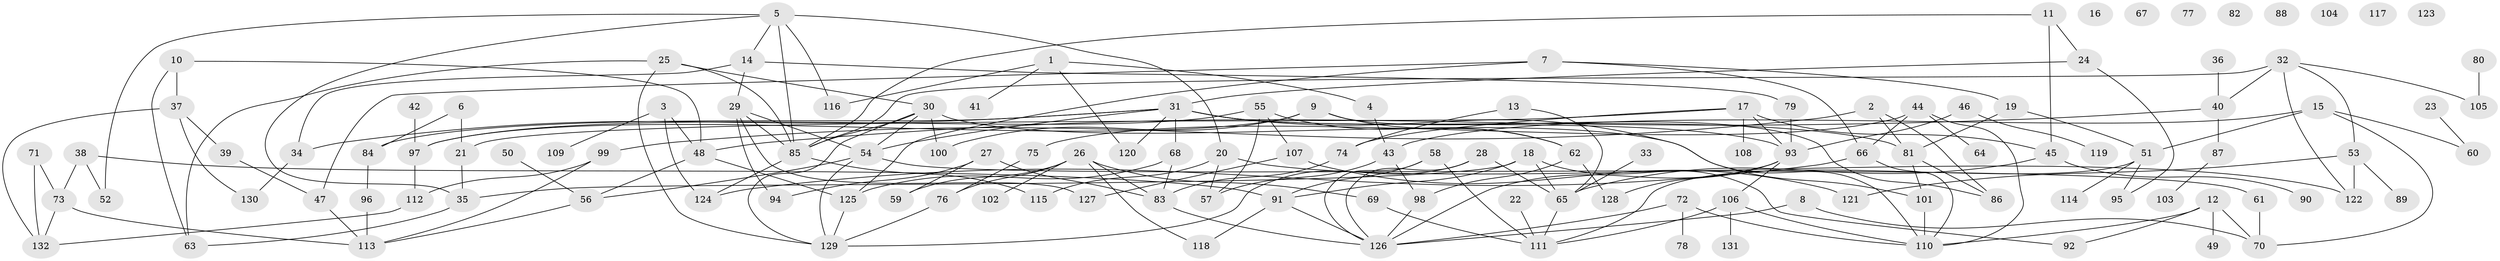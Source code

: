 // coarse degree distribution, {0: 0.20512820512820512, 3: 0.15384615384615385, 4: 0.07692307692307693, 1: 0.2564102564102564, 2: 0.15384615384615385, 6: 0.02564102564102564, 12: 0.02564102564102564, 9: 0.02564102564102564, 14: 0.05128205128205128, 5: 0.02564102564102564}
// Generated by graph-tools (version 1.1) at 2025/43/03/04/25 21:43:41]
// undirected, 132 vertices, 196 edges
graph export_dot {
graph [start="1"]
  node [color=gray90,style=filled];
  1;
  2;
  3;
  4;
  5;
  6;
  7;
  8;
  9;
  10;
  11;
  12;
  13;
  14;
  15;
  16;
  17;
  18;
  19;
  20;
  21;
  22;
  23;
  24;
  25;
  26;
  27;
  28;
  29;
  30;
  31;
  32;
  33;
  34;
  35;
  36;
  37;
  38;
  39;
  40;
  41;
  42;
  43;
  44;
  45;
  46;
  47;
  48;
  49;
  50;
  51;
  52;
  53;
  54;
  55;
  56;
  57;
  58;
  59;
  60;
  61;
  62;
  63;
  64;
  65;
  66;
  67;
  68;
  69;
  70;
  71;
  72;
  73;
  74;
  75;
  76;
  77;
  78;
  79;
  80;
  81;
  82;
  83;
  84;
  85;
  86;
  87;
  88;
  89;
  90;
  91;
  92;
  93;
  94;
  95;
  96;
  97;
  98;
  99;
  100;
  101;
  102;
  103;
  104;
  105;
  106;
  107;
  108;
  109;
  110;
  111;
  112;
  113;
  114;
  115;
  116;
  117;
  118;
  119;
  120;
  121;
  122;
  123;
  124;
  125;
  126;
  127;
  128;
  129;
  130;
  131;
  132;
  1 -- 4;
  1 -- 41;
  1 -- 116;
  1 -- 120;
  2 -- 81;
  2 -- 86;
  2 -- 99;
  3 -- 48;
  3 -- 109;
  3 -- 124;
  4 -- 43;
  5 -- 14;
  5 -- 20;
  5 -- 35;
  5 -- 52;
  5 -- 85;
  5 -- 116;
  6 -- 21;
  6 -- 84;
  7 -- 19;
  7 -- 47;
  7 -- 66;
  7 -- 125;
  8 -- 70;
  8 -- 126;
  9 -- 62;
  9 -- 86;
  9 -- 97;
  9 -- 100;
  10 -- 37;
  10 -- 48;
  10 -- 63;
  11 -- 24;
  11 -- 45;
  11 -- 85;
  12 -- 49;
  12 -- 70;
  12 -- 92;
  12 -- 110;
  13 -- 65;
  13 -- 74;
  14 -- 29;
  14 -- 34;
  14 -- 79;
  15 -- 43;
  15 -- 51;
  15 -- 60;
  15 -- 70;
  17 -- 21;
  17 -- 45;
  17 -- 74;
  17 -- 93;
  17 -- 108;
  18 -- 35;
  18 -- 65;
  18 -- 91;
  18 -- 92;
  19 -- 51;
  19 -- 81;
  20 -- 57;
  20 -- 115;
  20 -- 122;
  21 -- 35;
  22 -- 111;
  23 -- 60;
  24 -- 31;
  24 -- 95;
  25 -- 30;
  25 -- 63;
  25 -- 85;
  25 -- 129;
  26 -- 59;
  26 -- 69;
  26 -- 76;
  26 -- 83;
  26 -- 102;
  26 -- 118;
  27 -- 59;
  27 -- 83;
  27 -- 94;
  28 -- 65;
  28 -- 126;
  28 -- 129;
  29 -- 54;
  29 -- 85;
  29 -- 94;
  29 -- 127;
  30 -- 54;
  30 -- 85;
  30 -- 100;
  30 -- 101;
  30 -- 129;
  31 -- 34;
  31 -- 54;
  31 -- 68;
  31 -- 81;
  31 -- 84;
  31 -- 93;
  31 -- 110;
  31 -- 120;
  32 -- 40;
  32 -- 53;
  32 -- 85;
  32 -- 105;
  32 -- 122;
  33 -- 65;
  34 -- 130;
  35 -- 63;
  36 -- 40;
  37 -- 39;
  37 -- 130;
  37 -- 132;
  38 -- 52;
  38 -- 73;
  38 -- 91;
  39 -- 47;
  40 -- 48;
  40 -- 87;
  42 -- 97;
  43 -- 57;
  43 -- 98;
  44 -- 64;
  44 -- 66;
  44 -- 75;
  44 -- 110;
  45 -- 65;
  45 -- 90;
  46 -- 93;
  46 -- 119;
  47 -- 113;
  48 -- 56;
  48 -- 125;
  50 -- 56;
  51 -- 95;
  51 -- 111;
  51 -- 114;
  53 -- 89;
  53 -- 121;
  53 -- 122;
  54 -- 56;
  54 -- 61;
  54 -- 129;
  55 -- 57;
  55 -- 62;
  55 -- 97;
  55 -- 107;
  56 -- 113;
  58 -- 91;
  58 -- 111;
  58 -- 126;
  61 -- 70;
  62 -- 98;
  62 -- 128;
  65 -- 111;
  66 -- 110;
  66 -- 124;
  68 -- 83;
  68 -- 125;
  69 -- 111;
  71 -- 73;
  71 -- 132;
  72 -- 78;
  72 -- 110;
  72 -- 126;
  73 -- 113;
  73 -- 132;
  74 -- 83;
  75 -- 76;
  76 -- 129;
  79 -- 93;
  80 -- 105;
  81 -- 86;
  81 -- 101;
  83 -- 126;
  84 -- 96;
  85 -- 115;
  85 -- 124;
  87 -- 103;
  91 -- 118;
  91 -- 126;
  93 -- 106;
  93 -- 126;
  93 -- 128;
  96 -- 113;
  97 -- 112;
  98 -- 126;
  99 -- 112;
  99 -- 113;
  101 -- 110;
  106 -- 110;
  106 -- 111;
  106 -- 131;
  107 -- 121;
  107 -- 127;
  112 -- 132;
  125 -- 129;
}
